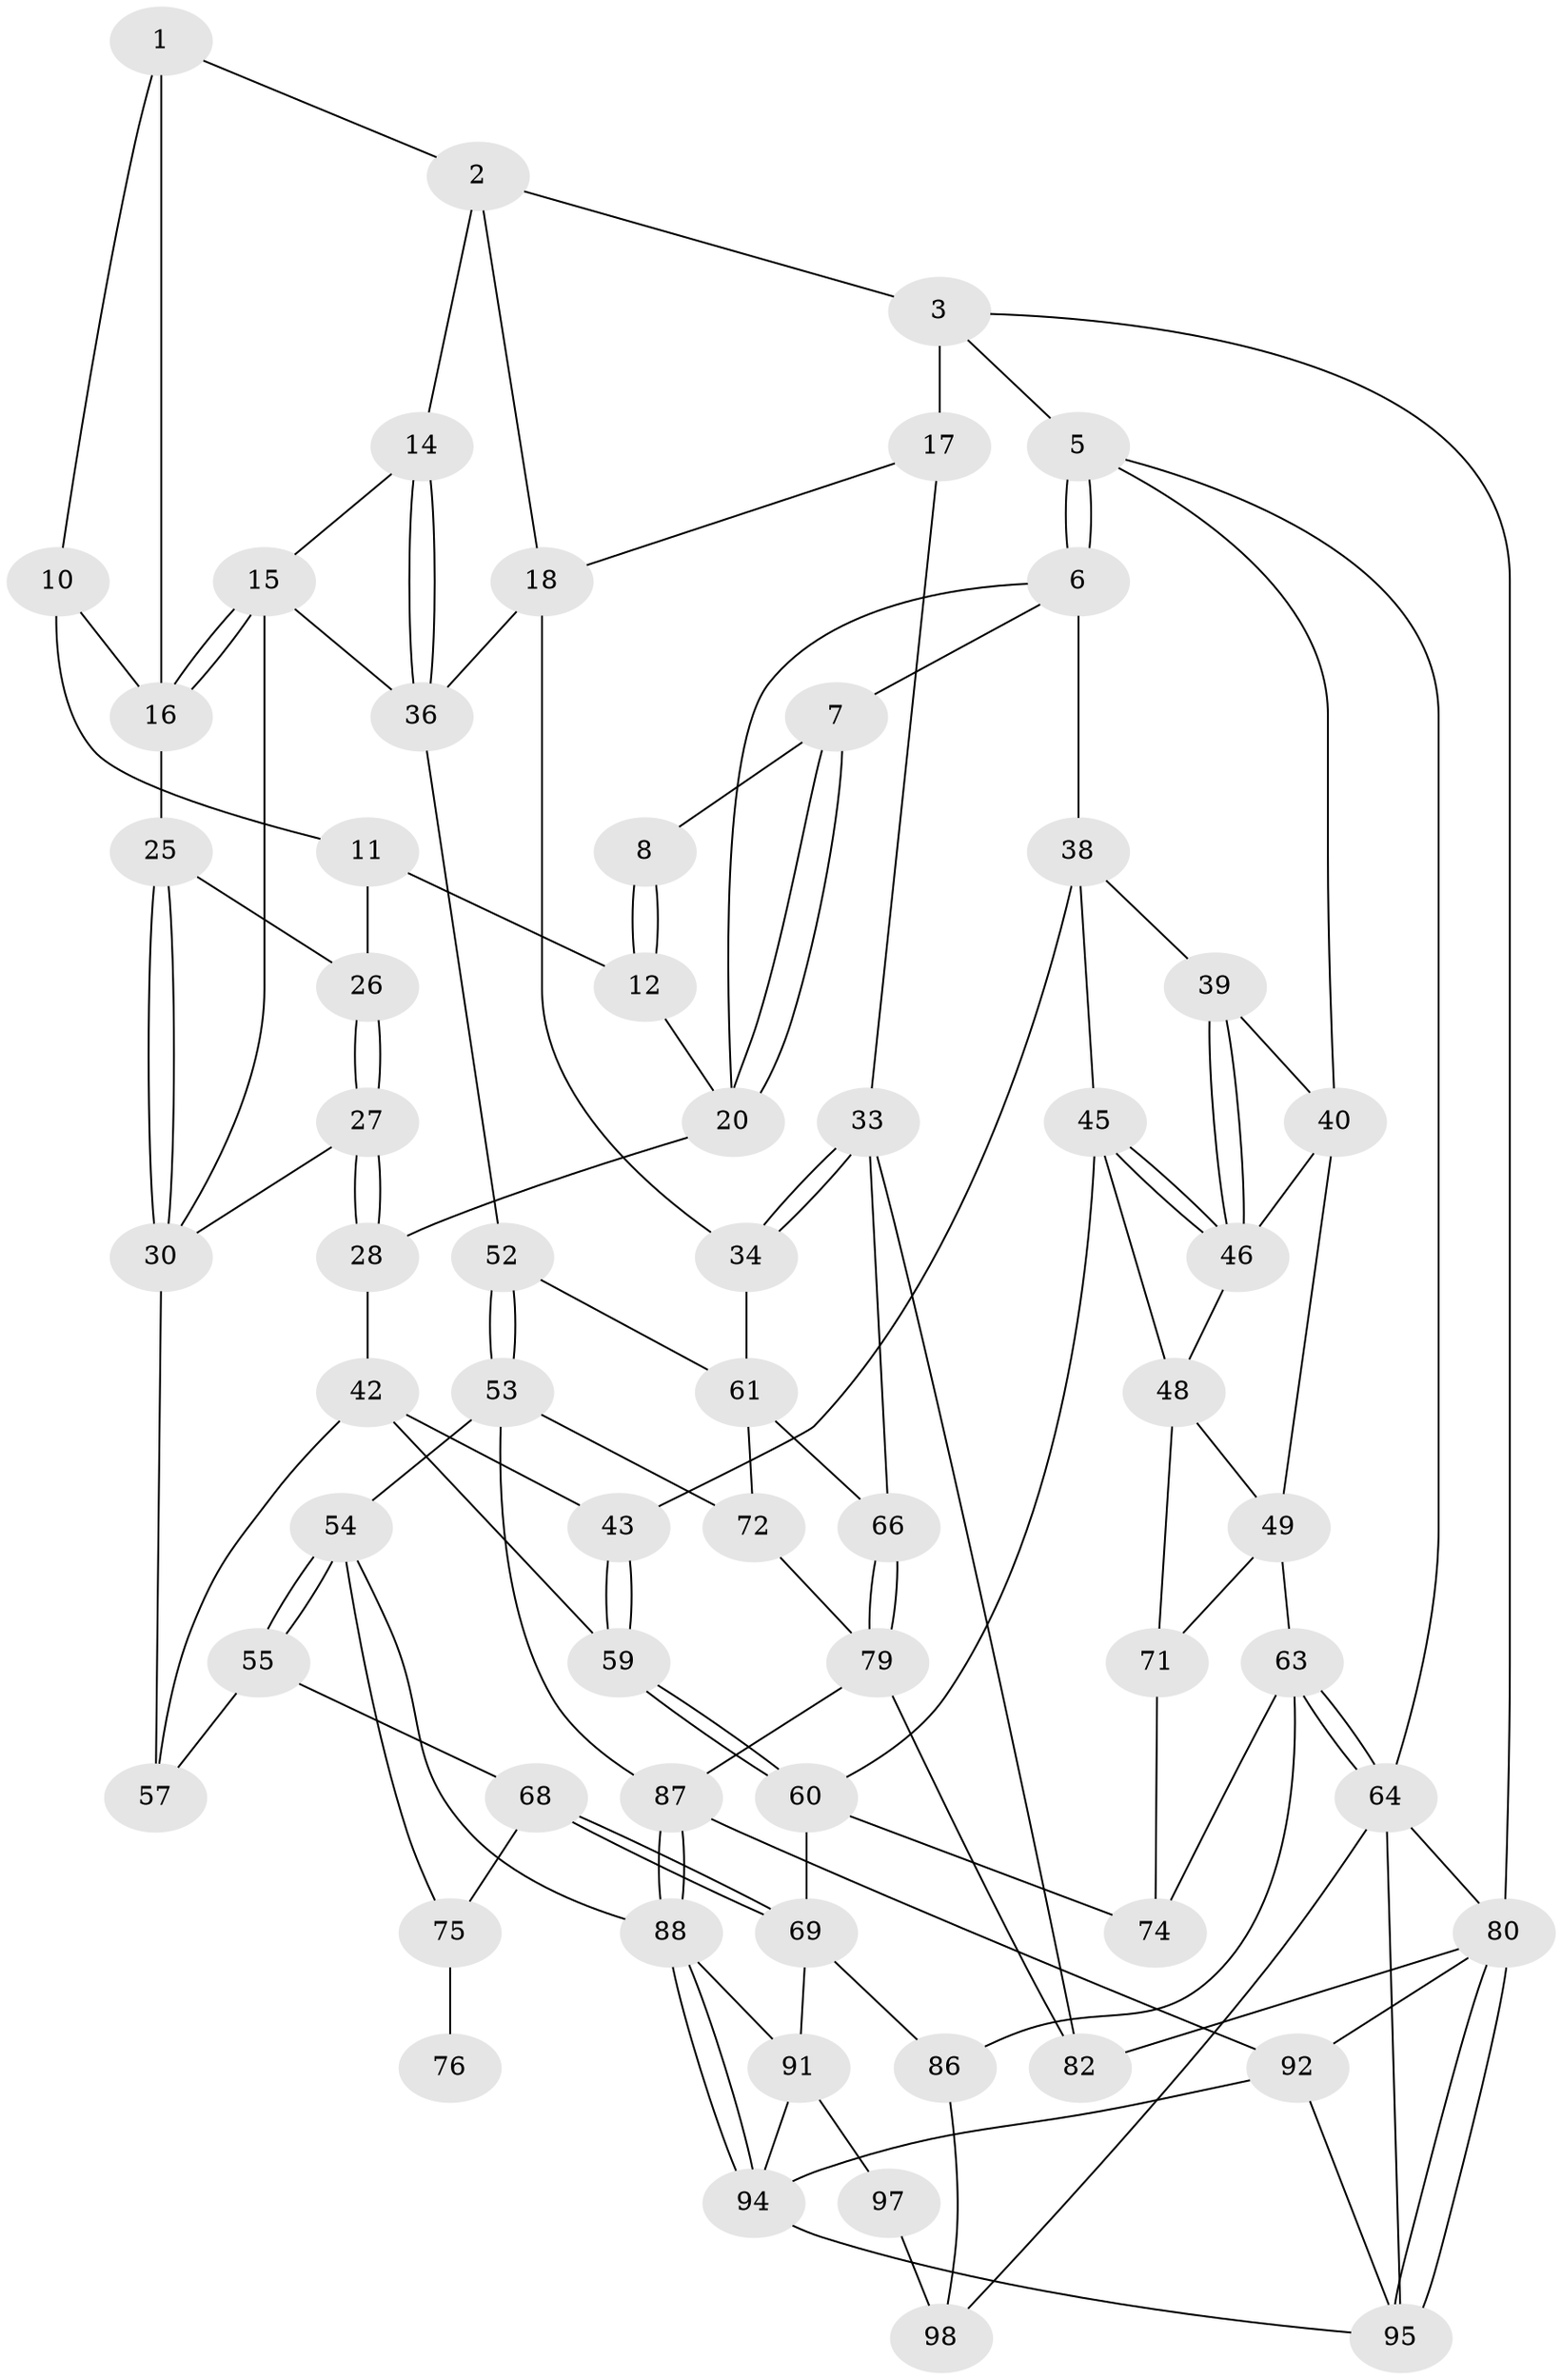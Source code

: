 // original degree distribution, {3: 0.029411764705882353, 4: 0.24509803921568626, 6: 0.24509803921568626, 5: 0.4803921568627451}
// Generated by graph-tools (version 1.1) at 2025/38/02/21/25 10:38:58]
// undirected, 63 vertices, 131 edges
graph export_dot {
graph [start="1"]
  node [color=gray90,style=filled];
  1 [pos="+0.5914504586968391+0",super="+9"];
  2 [pos="+0.7673139494267542+0",super="+13"];
  3 [pos="+1+0",super="+4"];
  5 [pos="+0+0"];
  6 [pos="+0.1776517304391729+0",super="+22"];
  7 [pos="+0.3180374517161516+0"];
  8 [pos="+0.4987409956115103+0"];
  10 [pos="+0.5600101188735985+0.10817633638809744"];
  11 [pos="+0.5141920574494856+0.10256768518562452",super="+24"];
  12 [pos="+0.49925975177975973+0.017456333946705677",super="+19"];
  14 [pos="+0.7165875991170624+0.15839335302393615"];
  15 [pos="+0.71388485434128+0.15995850553154672",super="+32"];
  16 [pos="+0.6732445460017484+0.14444976373183377",super="+23"];
  17 [pos="+0.8914060781960002+0.12697447338727527",super="+29"];
  18 [pos="+0.8757092322432486+0.14255050141422945",super="+35"];
  20 [pos="+0.36067252720055787+0.0991871652243588",super="+21"];
  25 [pos="+0.5550046092869428+0.20425085971154977"];
  26 [pos="+0.48724704316577305+0.17242653569669736"];
  27 [pos="+0.4220073286032389+0.2945808708892054"];
  28 [pos="+0.37464248951394896+0.27098414136823"];
  30 [pos="+0.5617879576461795+0.2938580468631407",super="+31"];
  33 [pos="+1+0.3843479403459223",super="+65"];
  34 [pos="+1+0.34762047913710903"];
  36 [pos="+0.87179985511647+0.31667513607778597",super="+37"];
  38 [pos="+0.2227623149984417+0.20420301413910333",super="+44"];
  39 [pos="+0.20879826998040582+0.20690913385190896"];
  40 [pos="+0+0",super="+41"];
  42 [pos="+0.2927840074641874+0.3611446170415521",super="+58"];
  43 [pos="+0.26620917163605085+0.37610489501073985"];
  45 [pos="+0.19820067904716815+0.38626100726745094",super="+50"];
  46 [pos="+0.163980072237193+0.2690043297642391",super="+47"];
  48 [pos="+0.05415897317814415+0.3477318323530824",super="+51"];
  49 [pos="+0+0.3274494021734294",super="+62"];
  52 [pos="+0.7056904187674281+0.4677936800846058"];
  53 [pos="+0.6763795147709364+0.5328862703907501",super="+73"];
  54 [pos="+0.5745648196553027+0.5070763184460035",super="+77"];
  55 [pos="+0.5330862108157506+0.485647788256409",super="+56"];
  57 [pos="+0.4691934154982691+0.4202249162872578"];
  59 [pos="+0.30736658487939833+0.4842534272388796"];
  60 [pos="+0.26985761372989264+0.5234668063444198",super="+70"];
  61 [pos="+0.9230069301580477+0.41078590647080976",super="+67"];
  63 [pos="+0+0.9414349304346709",super="+84"];
  64 [pos="+0+1",super="+101"];
  66 [pos="+0.9667854092806524+0.5533283837370048"];
  68 [pos="+0.33358694530508154+0.6463616987095189"];
  69 [pos="+0.321527830012164+0.6480214656592113",super="+85"];
  71 [pos="+0.12365839718808892+0.5114257573482751"];
  72 [pos="+0.7750277581572832+0.5679961426073854"];
  74 [pos="+0.13209111439553686+0.6380010964848731"];
  75 [pos="+0.36346726403858665+0.6477900574858961",super="+78"];
  76 [pos="+0.4674364539992141+0.565471840957392"];
  79 [pos="+0.9303421316063696+0.6519213007367742",super="+83"];
  80 [pos="+1+1",super="+81"];
  82 [pos="+1+0.7981746121369852"];
  86 [pos="+0.15796012412192617+0.8034099745872454"];
  87 [pos="+0.7019646459015848+0.6148419663614311",super="+90"];
  88 [pos="+0.6609941619310293+0.7931221683298902",super="+89"];
  91 [pos="+0.4005655809614582+0.8196081016774661",super="+96"];
  92 [pos="+0.9058985311471868+0.7435228143390525",super="+93"];
  94 [pos="+0.6720384709162575+0.8231279920596963",super="+99"];
  95 [pos="+1+1",super="+102"];
  97 [pos="+0.3506152902006397+0.9422318465088437"];
  98 [pos="+0.16509739860829742+0.8131529105775216",super="+100"];
  1 -- 2;
  1 -- 16;
  1 -- 10;
  2 -- 3;
  2 -- 18;
  2 -- 14;
  3 -- 17 [weight=2];
  3 -- 80;
  3 -- 5;
  5 -- 6;
  5 -- 6;
  5 -- 64;
  5 -- 40;
  6 -- 7;
  6 -- 38;
  6 -- 20;
  7 -- 8;
  7 -- 20;
  7 -- 20;
  8 -- 12;
  8 -- 12;
  10 -- 11;
  10 -- 16;
  11 -- 12 [weight=2];
  11 -- 26;
  12 -- 20;
  14 -- 15;
  14 -- 36;
  14 -- 36;
  15 -- 16;
  15 -- 16;
  15 -- 36;
  15 -- 30;
  16 -- 25;
  17 -- 18;
  17 -- 33;
  18 -- 34;
  18 -- 36;
  20 -- 28;
  25 -- 26;
  25 -- 30;
  25 -- 30;
  26 -- 27;
  26 -- 27;
  27 -- 28;
  27 -- 28;
  27 -- 30;
  28 -- 42;
  30 -- 57;
  33 -- 34;
  33 -- 34;
  33 -- 66;
  33 -- 82;
  34 -- 61;
  36 -- 52;
  38 -- 39;
  38 -- 43;
  38 -- 45;
  39 -- 40;
  39 -- 46;
  39 -- 46;
  40 -- 49;
  40 -- 46;
  42 -- 43;
  42 -- 57;
  42 -- 59;
  43 -- 59;
  43 -- 59;
  45 -- 46;
  45 -- 46;
  45 -- 60;
  45 -- 48;
  46 -- 48;
  48 -- 49;
  48 -- 71;
  49 -- 63;
  49 -- 71;
  52 -- 53;
  52 -- 53;
  52 -- 61;
  53 -- 54;
  53 -- 72;
  53 -- 87;
  54 -- 55;
  54 -- 55;
  54 -- 88;
  54 -- 75;
  55 -- 57;
  55 -- 68;
  59 -- 60;
  59 -- 60;
  60 -- 74;
  60 -- 69;
  61 -- 72;
  61 -- 66;
  63 -- 64;
  63 -- 64;
  63 -- 74;
  63 -- 86;
  64 -- 80;
  64 -- 98;
  64 -- 95;
  66 -- 79;
  66 -- 79;
  68 -- 69;
  68 -- 69;
  68 -- 75;
  69 -- 91;
  69 -- 86;
  71 -- 74;
  72 -- 79;
  75 -- 76 [weight=2];
  79 -- 82;
  79 -- 87;
  80 -- 95;
  80 -- 95;
  80 -- 82;
  80 -- 92;
  86 -- 98;
  87 -- 88;
  87 -- 88;
  87 -- 92;
  88 -- 94;
  88 -- 94;
  88 -- 91;
  91 -- 97;
  91 -- 94;
  92 -- 94;
  92 -- 95;
  94 -- 95;
  97 -- 98 [weight=2];
}
